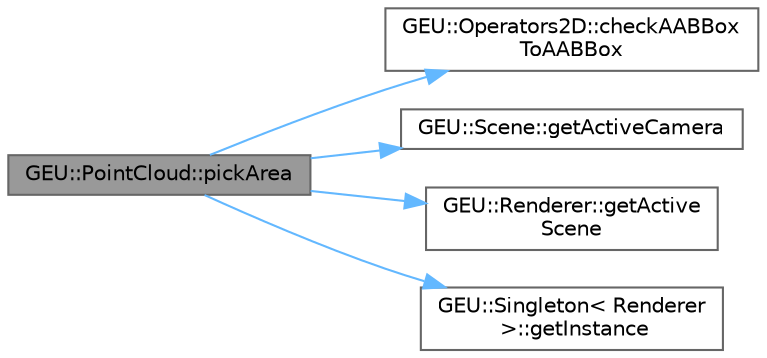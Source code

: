 digraph "GEU::PointCloud::pickArea"
{
 // LATEX_PDF_SIZE
  bgcolor="transparent";
  edge [fontname=Helvetica,fontsize=10,labelfontname=Helvetica,labelfontsize=10];
  node [fontname=Helvetica,fontsize=10,shape=box,height=0.2,width=0.4];
  rankdir="LR";
  Node1 [id="Node000001",label="GEU::PointCloud::pickArea",height=0.2,width=0.4,color="gray40", fillcolor="grey60", style="filled", fontcolor="black",tooltip=" "];
  Node1 -> Node2 [id="edge1_Node000001_Node000002",color="steelblue1",style="solid",tooltip=" "];
  Node2 [id="Node000002",label="GEU::Operators2D::checkAABBox\lToAABBox",height=0.2,width=0.4,color="grey40", fillcolor="white", style="filled",URL="$d0/d01/namespace_g_e_u_1_1_operators2_d.html#a831379f52f30464a7858df166cf74e42",tooltip=" "];
  Node1 -> Node3 [id="edge2_Node000001_Node000003",color="steelblue1",style="solid",tooltip=" "];
  Node3 [id="Node000003",label="GEU::Scene::getActiveCamera",height=0.2,width=0.4,color="grey40", fillcolor="white", style="filled",URL="$d5/d02/class_g_e_u_1_1_scene.html#a32e6f62d221dd01bac85a6e4201d9418",tooltip=" "];
  Node1 -> Node4 [id="edge3_Node000001_Node000004",color="steelblue1",style="solid",tooltip=" "];
  Node4 [id="Node000004",label="GEU::Renderer::getActive\lScene",height=0.2,width=0.4,color="grey40", fillcolor="white", style="filled",URL="$de/d04/class_g_e_u_1_1_renderer.html#af5f4307b5eba7c09888765c183a75213",tooltip=" "];
  Node1 -> Node5 [id="edge4_Node000001_Node000005",color="steelblue1",style="solid",tooltip=" "];
  Node5 [id="Node000005",label="GEU::Singleton\< Renderer\l \>::getInstance",height=0.2,width=0.4,color="grey40", fillcolor="white", style="filled",URL="$d1/d01/class_g_e_u_1_1_singleton.html#a47c7e7c2110f4cc59c9ff1f5594c366e",tooltip=" "];
}

